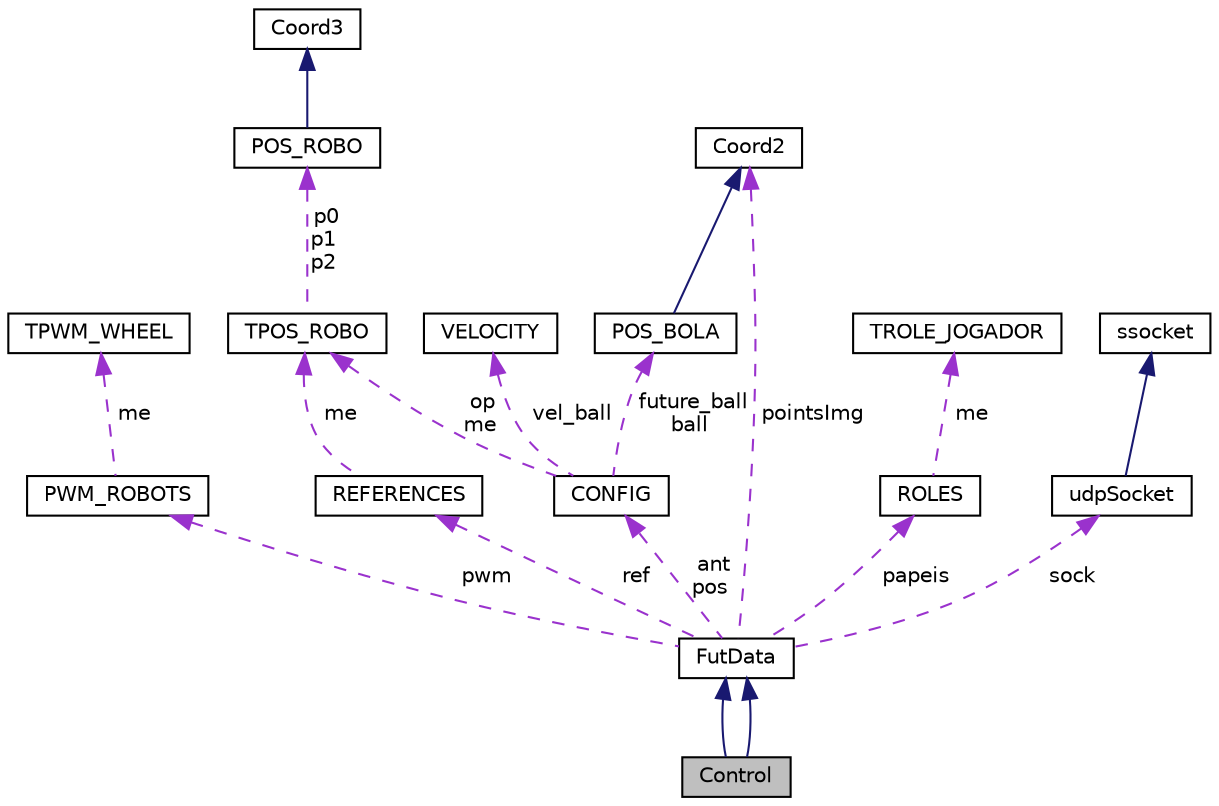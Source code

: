 digraph "Control"
{
  edge [fontname="Helvetica",fontsize="10",labelfontname="Helvetica",labelfontsize="10"];
  node [fontname="Helvetica",fontsize="10",shape=record];
  Node3 [label="Control",height=0.2,width=0.4,color="black", fillcolor="grey75", style="filled", fontcolor="black"];
  Node4 -> Node3 [dir="back",color="midnightblue",fontsize="10",style="solid",fontname="Helvetica"];
  Node4 [label="FutData",height=0.2,width=0.4,color="black", fillcolor="white", style="filled",URL="$classFutData.html"];
  Node5 -> Node4 [dir="back",color="darkorchid3",fontsize="10",style="dashed",label=" pwm" ,fontname="Helvetica"];
  Node5 [label="PWM_ROBOTS",height=0.2,width=0.4,color="black", fillcolor="white", style="filled",URL="$structPWM__ROBOTS.html"];
  Node6 -> Node5 [dir="back",color="darkorchid3",fontsize="10",style="dashed",label=" me" ,fontname="Helvetica"];
  Node6 [label="TPWM_WHEEL",height=0.2,width=0.4,color="black", fillcolor="white", style="filled",URL="$structTPWM__WHEEL.html"];
  Node7 -> Node4 [dir="back",color="darkorchid3",fontsize="10",style="dashed",label=" ant\npos" ,fontname="Helvetica"];
  Node7 [label="CONFIG",height=0.2,width=0.4,color="black", fillcolor="white", style="filled",URL="$structCONFIG.html"];
  Node8 -> Node7 [dir="back",color="darkorchid3",fontsize="10",style="dashed",label=" op\nme" ,fontname="Helvetica"];
  Node8 [label="TPOS_ROBO",height=0.2,width=0.4,color="black", fillcolor="white", style="filled",URL="$structTPOS__ROBO.html"];
  Node9 -> Node8 [dir="back",color="darkorchid3",fontsize="10",style="dashed",label=" p0\np1\np2" ,fontname="Helvetica"];
  Node9 [label="POS_ROBO",height=0.2,width=0.4,color="black", fillcolor="white", style="filled",URL="$structPOS__ROBO.html"];
  Node10 -> Node9 [dir="back",color="midnightblue",fontsize="10",style="solid",fontname="Helvetica"];
  Node10 [label="Coord3",height=0.2,width=0.4,color="black", fillcolor="white", style="filled",URL="$structCoord3.html"];
  Node11 -> Node7 [dir="back",color="darkorchid3",fontsize="10",style="dashed",label=" vel_ball" ,fontname="Helvetica"];
  Node11 [label="VELOCITY",height=0.2,width=0.4,color="black", fillcolor="white", style="filled",URL="$structVELOCITY.html"];
  Node12 -> Node7 [dir="back",color="darkorchid3",fontsize="10",style="dashed",label=" future_ball\nball" ,fontname="Helvetica"];
  Node12 [label="POS_BOLA",height=0.2,width=0.4,color="black", fillcolor="white", style="filled",URL="$structPOS__BOLA.html"];
  Node13 -> Node12 [dir="back",color="midnightblue",fontsize="10",style="solid",fontname="Helvetica"];
  Node13 [label="Coord2",height=0.2,width=0.4,color="black", fillcolor="white", style="filled",URL="$structCoord2.html"];
  Node14 -> Node4 [dir="back",color="darkorchid3",fontsize="10",style="dashed",label=" papeis" ,fontname="Helvetica"];
  Node14 [label="ROLES",height=0.2,width=0.4,color="black", fillcolor="white", style="filled",URL="$structROLES.html"];
  Node15 -> Node14 [dir="back",color="darkorchid3",fontsize="10",style="dashed",label=" me" ,fontname="Helvetica"];
  Node15 [label="TROLE_JOGADOR",height=0.2,width=0.4,color="black", fillcolor="white", style="filled",URL="$structTROLE__JOGADOR.html"];
  Node16 -> Node4 [dir="back",color="darkorchid3",fontsize="10",style="dashed",label=" sock" ,fontname="Helvetica"];
  Node16 [label="udpSocket",height=0.2,width=0.4,color="black", fillcolor="white", style="filled",URL="$classudpSocket.html"];
  Node17 -> Node16 [dir="back",color="midnightblue",fontsize="10",style="solid",fontname="Helvetica"];
  Node17 [label="ssocket",height=0.2,width=0.4,color="black", fillcolor="white", style="filled",URL="$classssocket.html"];
  Node18 -> Node4 [dir="back",color="darkorchid3",fontsize="10",style="dashed",label=" ref" ,fontname="Helvetica"];
  Node18 [label="REFERENCES",height=0.2,width=0.4,color="black", fillcolor="white", style="filled",URL="$structREFERENCES.html"];
  Node8 -> Node18 [dir="back",color="darkorchid3",fontsize="10",style="dashed",label=" me" ,fontname="Helvetica"];
  Node13 -> Node4 [dir="back",color="darkorchid3",fontsize="10",style="dashed",label=" pointsImg" ,fontname="Helvetica"];
  Node4 -> Node3 [dir="back",color="midnightblue",fontsize="10",style="solid",fontname="Helvetica"];
}

